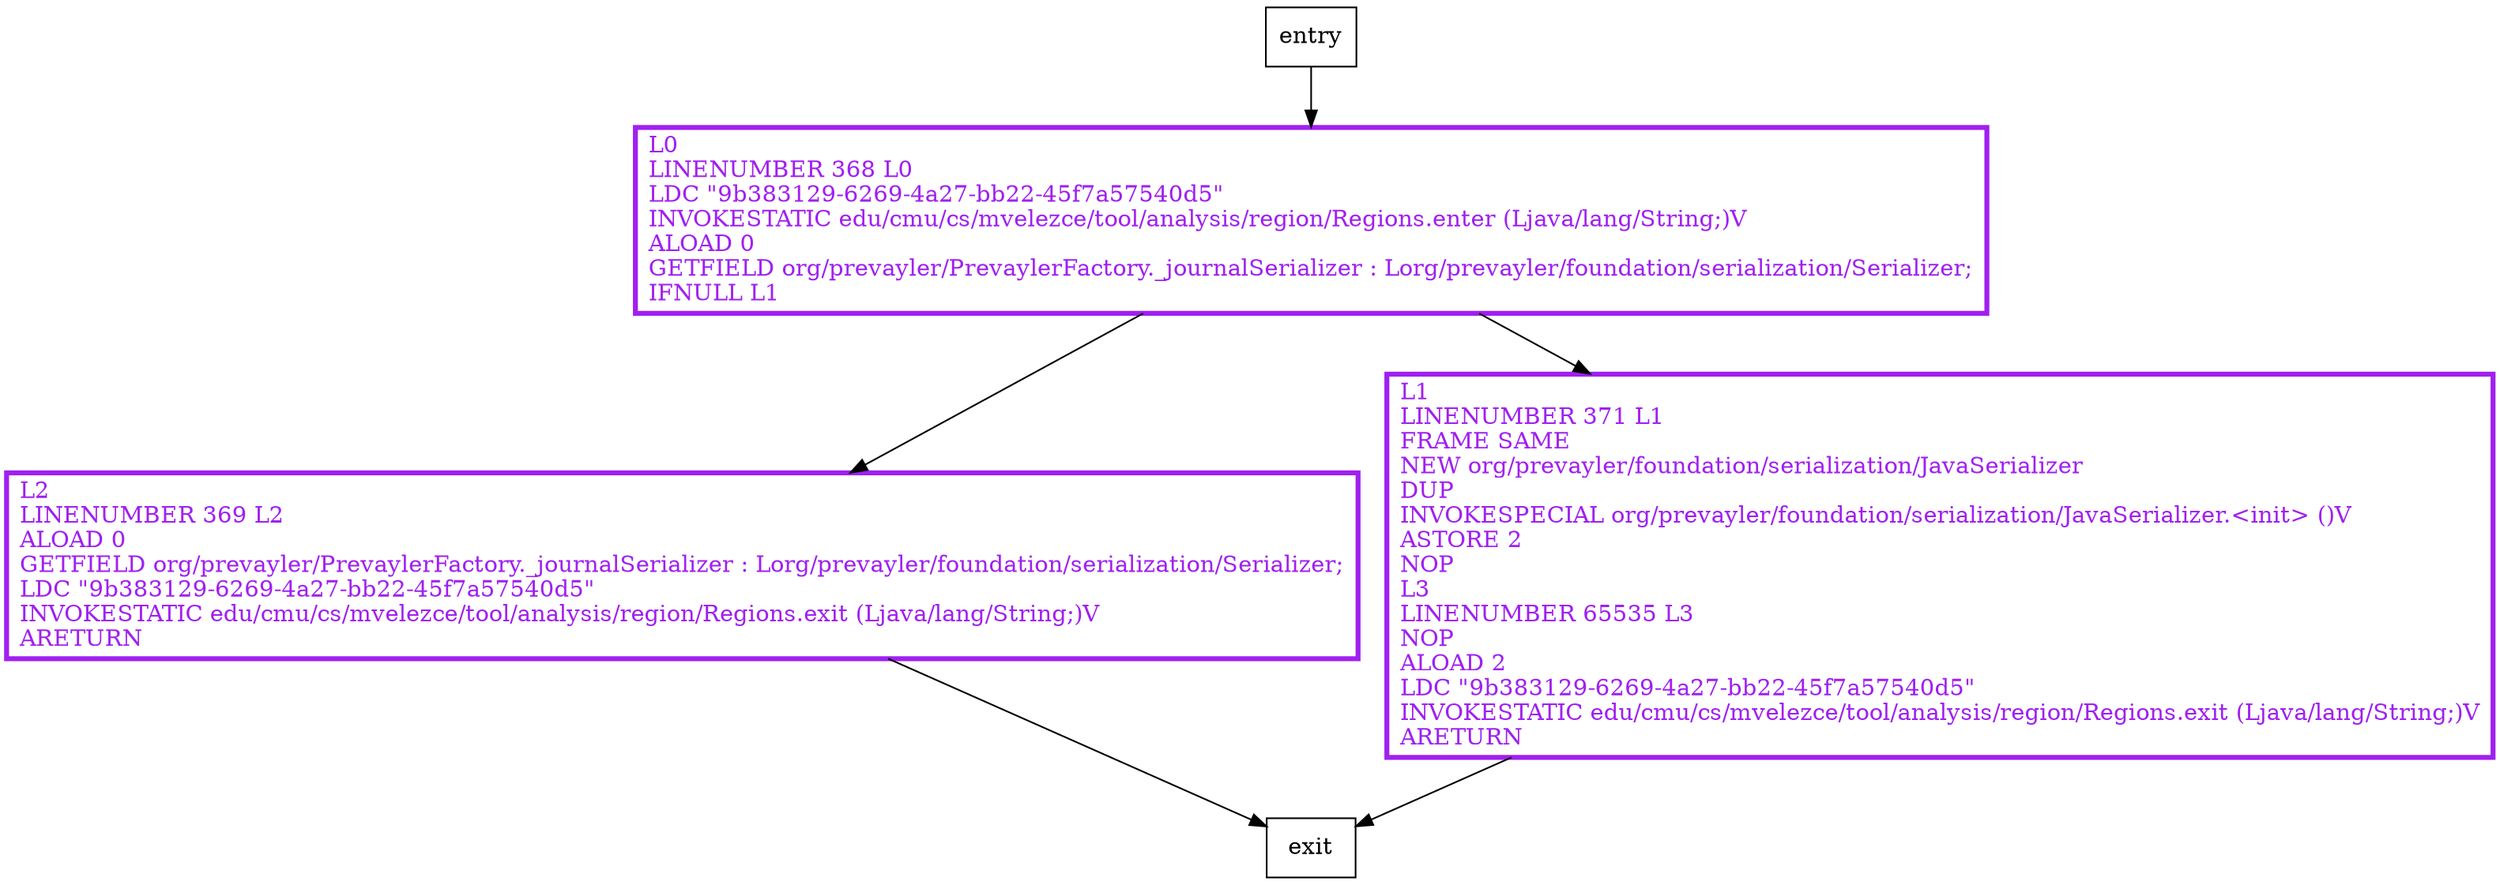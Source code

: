 digraph journalSerializer {
node [shape=record];
767535474 [label="L0\lLINENUMBER 368 L0\lLDC \"9b383129-6269-4a27-bb22-45f7a57540d5\"\lINVOKESTATIC edu/cmu/cs/mvelezce/tool/analysis/region/Regions.enter (Ljava/lang/String;)V\lALOAD 0\lGETFIELD org/prevayler/PrevaylerFactory._journalSerializer : Lorg/prevayler/foundation/serialization/Serializer;\lIFNULL L1\l"];
1101970356 [label="L2\lLINENUMBER 369 L2\lALOAD 0\lGETFIELD org/prevayler/PrevaylerFactory._journalSerializer : Lorg/prevayler/foundation/serialization/Serializer;\lLDC \"9b383129-6269-4a27-bb22-45f7a57540d5\"\lINVOKESTATIC edu/cmu/cs/mvelezce/tool/analysis/region/Regions.exit (Ljava/lang/String;)V\lARETURN\l"];
1190608890 [label="L1\lLINENUMBER 371 L1\lFRAME SAME\lNEW org/prevayler/foundation/serialization/JavaSerializer\lDUP\lINVOKESPECIAL org/prevayler/foundation/serialization/JavaSerializer.\<init\> ()V\lASTORE 2\lNOP\lL3\lLINENUMBER 65535 L3\lNOP\lALOAD 2\lLDC \"9b383129-6269-4a27-bb22-45f7a57540d5\"\lINVOKESTATIC edu/cmu/cs/mvelezce/tool/analysis/region/Regions.exit (Ljava/lang/String;)V\lARETURN\l"];
entry;
exit;
767535474 -> 1101970356;
767535474 -> 1190608890;
1101970356 -> exit;
entry -> 767535474;
1190608890 -> exit;
767535474[fontcolor="purple", penwidth=3, color="purple"];
1101970356[fontcolor="purple", penwidth=3, color="purple"];
1190608890[fontcolor="purple", penwidth=3, color="purple"];
}
